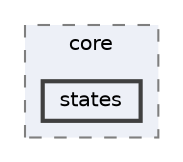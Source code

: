 digraph "techstorm/core/states"
{
 // LATEX_PDF_SIZE
  bgcolor="transparent";
  edge [fontname=Helvetica,fontsize=10,labelfontname=Helvetica,labelfontsize=10];
  node [fontname=Helvetica,fontsize=10,shape=box,height=0.2,width=0.4];
  compound=true
  subgraph clusterdir_cf837ce2acd7da7bca021b6616dd34cf {
    graph [ bgcolor="#edf0f7", pencolor="grey50", label="core", fontname=Helvetica,fontsize=10 style="filled,dashed", URL="dir_cf837ce2acd7da7bca021b6616dd34cf.html",tooltip=""]
  dir_4bf96b3e6537f5e9649a074779e0ae84 [label="states", fillcolor="#edf0f7", color="grey25", style="filled,bold", URL="dir_4bf96b3e6537f5e9649a074779e0ae84.html",tooltip=""];
  }
}
